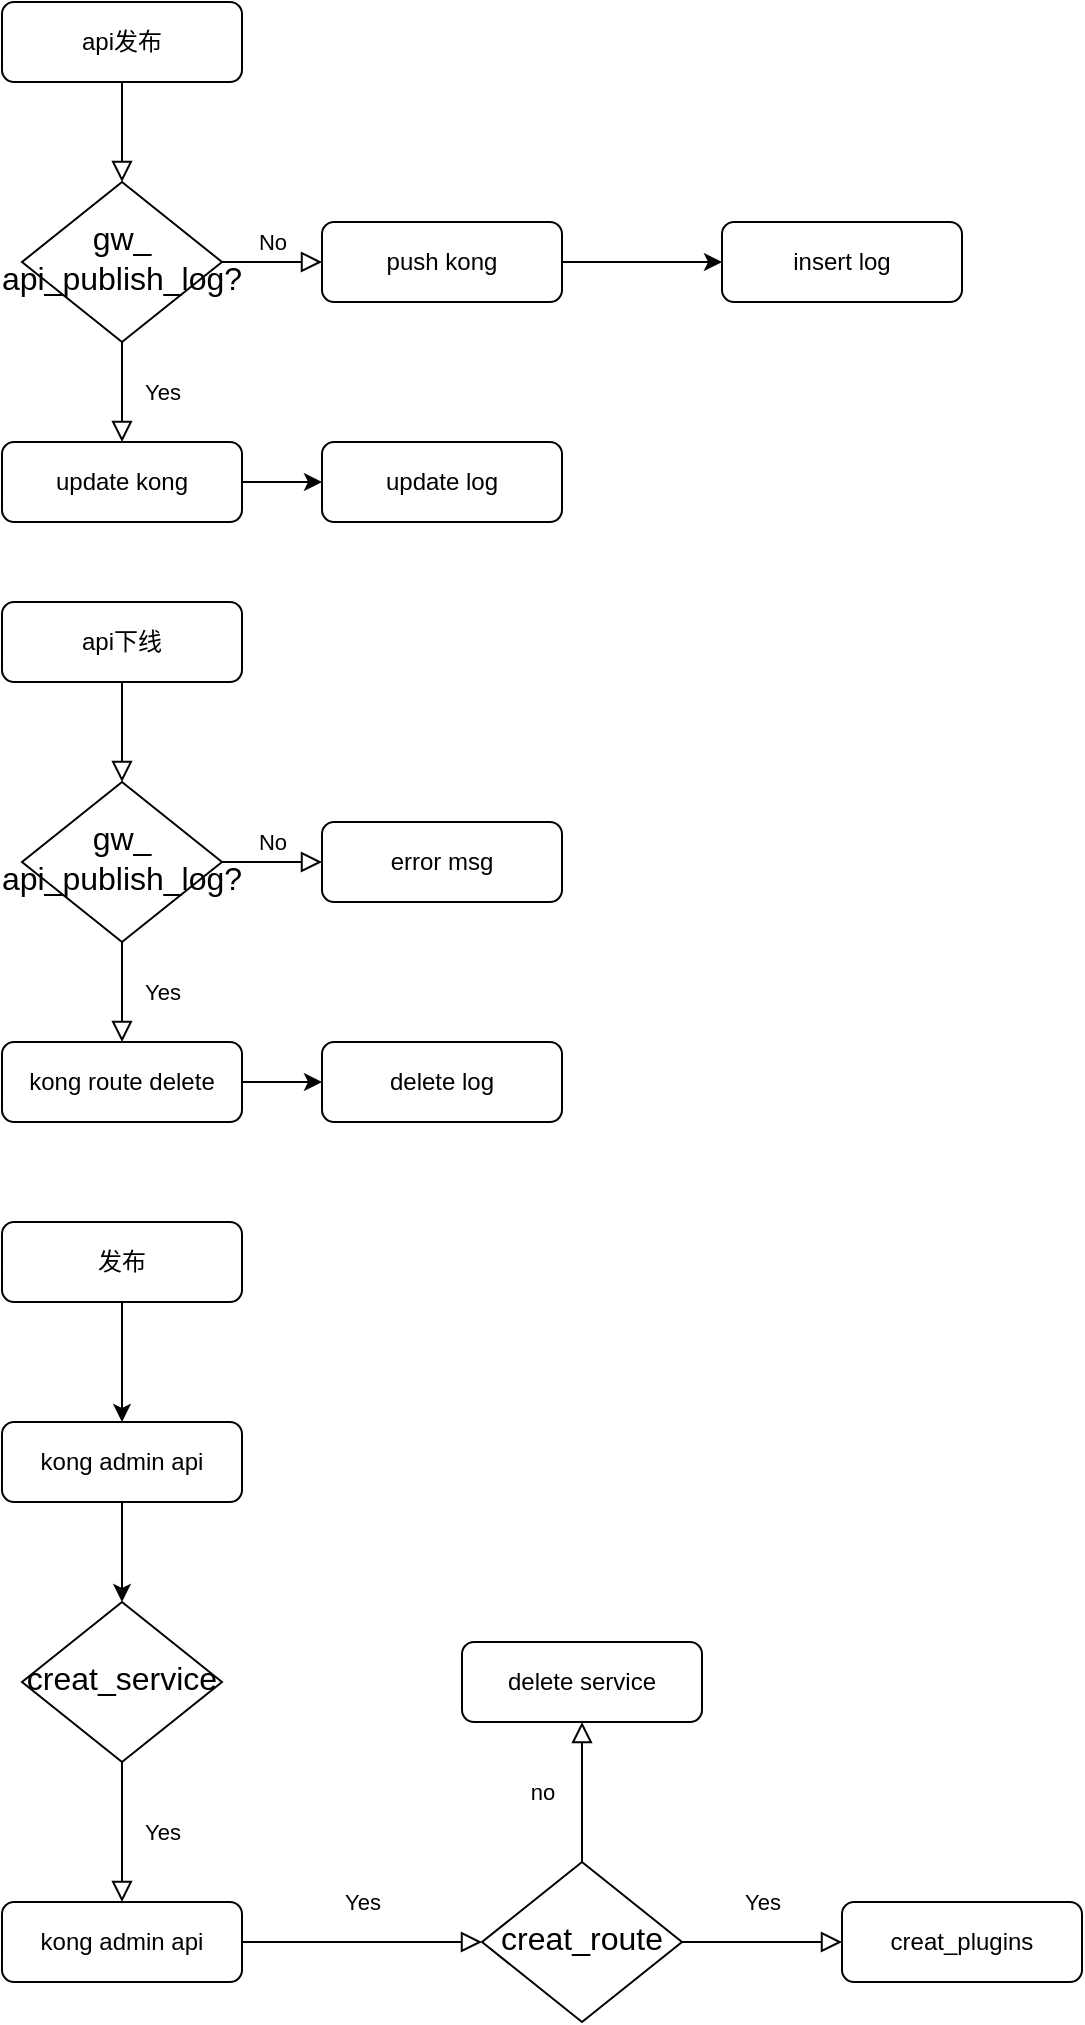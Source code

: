 <mxfile version="12.4.9" type="github">
  <diagram id="C5RBs43oDa-KdzZeNtuy" name="Page-1">
    <mxGraphModel dx="3528" dy="2284" grid="1" gridSize="10" guides="1" tooltips="1" connect="1" arrows="1" fold="1" page="1" pageScale="1" pageWidth="827" pageHeight="1169" math="0" shadow="0">
      <root>
        <mxCell id="WIyWlLk6GJQsqaUBKTNV-0"/>
        <mxCell id="WIyWlLk6GJQsqaUBKTNV-1" parent="WIyWlLk6GJQsqaUBKTNV-0"/>
        <mxCell id="WIyWlLk6GJQsqaUBKTNV-2" value="" style="rounded=0;html=1;jettySize=auto;orthogonalLoop=1;fontSize=11;endArrow=block;endFill=0;endSize=8;strokeWidth=1;shadow=0;labelBackgroundColor=none;edgeStyle=orthogonalEdgeStyle;" parent="WIyWlLk6GJQsqaUBKTNV-1" source="WIyWlLk6GJQsqaUBKTNV-3" target="WIyWlLk6GJQsqaUBKTNV-6" edge="1">
          <mxGeometry relative="1" as="geometry"/>
        </mxCell>
        <mxCell id="WIyWlLk6GJQsqaUBKTNV-3" value="api发布" style="rounded=1;whiteSpace=wrap;html=1;fontSize=12;glass=0;strokeWidth=1;shadow=0;" parent="WIyWlLk6GJQsqaUBKTNV-1" vertex="1">
          <mxGeometry x="160" y="80" width="120" height="40" as="geometry"/>
        </mxCell>
        <mxCell id="WIyWlLk6GJQsqaUBKTNV-4" value="Yes" style="rounded=0;html=1;jettySize=auto;orthogonalLoop=1;fontSize=11;endArrow=block;endFill=0;endSize=8;strokeWidth=1;shadow=0;labelBackgroundColor=none;edgeStyle=orthogonalEdgeStyle;entryX=0.5;entryY=0;entryDx=0;entryDy=0;" parent="WIyWlLk6GJQsqaUBKTNV-1" source="WIyWlLk6GJQsqaUBKTNV-6" target="WIyWlLk6GJQsqaUBKTNV-11" edge="1">
          <mxGeometry y="20" relative="1" as="geometry">
            <mxPoint as="offset"/>
            <mxPoint x="220" y="290" as="targetPoint"/>
          </mxGeometry>
        </mxCell>
        <mxCell id="WIyWlLk6GJQsqaUBKTNV-5" value="No" style="edgeStyle=orthogonalEdgeStyle;rounded=0;html=1;jettySize=auto;orthogonalLoop=1;fontSize=11;endArrow=block;endFill=0;endSize=8;strokeWidth=1;shadow=0;labelBackgroundColor=none;" parent="WIyWlLk6GJQsqaUBKTNV-1" source="WIyWlLk6GJQsqaUBKTNV-6" target="WIyWlLk6GJQsqaUBKTNV-7" edge="1">
          <mxGeometry y="10" relative="1" as="geometry">
            <mxPoint as="offset"/>
          </mxGeometry>
        </mxCell>
        <mxCell id="WIyWlLk6GJQsqaUBKTNV-6" value="&lt;p class=&quot;MsoNormal&quot;&gt;&lt;span style=&quot;font-size: 12pt&quot;&gt;gw_ api_publish_log?&lt;/span&gt;&lt;/p&gt;" style="rhombus;whiteSpace=wrap;html=1;shadow=0;fontFamily=Helvetica;fontSize=12;align=center;strokeWidth=1;spacing=6;spacingTop=-4;" parent="WIyWlLk6GJQsqaUBKTNV-1" vertex="1">
          <mxGeometry x="170" y="170" width="100" height="80" as="geometry"/>
        </mxCell>
        <mxCell id="-ERdDgPUQ3YaAbkYgIFg-1" value="" style="edgeStyle=orthogonalEdgeStyle;rounded=0;orthogonalLoop=1;jettySize=auto;html=1;" parent="WIyWlLk6GJQsqaUBKTNV-1" source="WIyWlLk6GJQsqaUBKTNV-7" target="-ERdDgPUQ3YaAbkYgIFg-0" edge="1">
          <mxGeometry relative="1" as="geometry"/>
        </mxCell>
        <mxCell id="WIyWlLk6GJQsqaUBKTNV-7" value="push kong" style="rounded=1;whiteSpace=wrap;html=1;fontSize=12;glass=0;strokeWidth=1;shadow=0;" parent="WIyWlLk6GJQsqaUBKTNV-1" vertex="1">
          <mxGeometry x="320" y="190" width="120" height="40" as="geometry"/>
        </mxCell>
        <mxCell id="-ERdDgPUQ3YaAbkYgIFg-0" value="insert log" style="rounded=1;whiteSpace=wrap;html=1;fontSize=12;glass=0;strokeWidth=1;shadow=0;" parent="WIyWlLk6GJQsqaUBKTNV-1" vertex="1">
          <mxGeometry x="520" y="190" width="120" height="40" as="geometry"/>
        </mxCell>
        <mxCell id="-ERdDgPUQ3YaAbkYgIFg-3" value="" style="edgeStyle=orthogonalEdgeStyle;rounded=0;orthogonalLoop=1;jettySize=auto;html=1;" parent="WIyWlLk6GJQsqaUBKTNV-1" source="WIyWlLk6GJQsqaUBKTNV-11" target="-ERdDgPUQ3YaAbkYgIFg-2" edge="1">
          <mxGeometry relative="1" as="geometry"/>
        </mxCell>
        <mxCell id="WIyWlLk6GJQsqaUBKTNV-11" value="update kong" style="rounded=1;whiteSpace=wrap;html=1;fontSize=12;glass=0;strokeWidth=1;shadow=0;" parent="WIyWlLk6GJQsqaUBKTNV-1" vertex="1">
          <mxGeometry x="160" y="300" width="120" height="40" as="geometry"/>
        </mxCell>
        <mxCell id="-ERdDgPUQ3YaAbkYgIFg-2" value="update log" style="rounded=1;whiteSpace=wrap;html=1;fontSize=12;glass=0;strokeWidth=1;shadow=0;" parent="WIyWlLk6GJQsqaUBKTNV-1" vertex="1">
          <mxGeometry x="320" y="300" width="120" height="40" as="geometry"/>
        </mxCell>
        <mxCell id="-ERdDgPUQ3YaAbkYgIFg-4" value="" style="rounded=0;html=1;jettySize=auto;orthogonalLoop=1;fontSize=11;endArrow=block;endFill=0;endSize=8;strokeWidth=1;shadow=0;labelBackgroundColor=none;edgeStyle=orthogonalEdgeStyle;" parent="WIyWlLk6GJQsqaUBKTNV-1" source="-ERdDgPUQ3YaAbkYgIFg-5" target="-ERdDgPUQ3YaAbkYgIFg-8" edge="1">
          <mxGeometry relative="1" as="geometry"/>
        </mxCell>
        <mxCell id="-ERdDgPUQ3YaAbkYgIFg-5" value="api下线" style="rounded=1;whiteSpace=wrap;html=1;fontSize=12;glass=0;strokeWidth=1;shadow=0;" parent="WIyWlLk6GJQsqaUBKTNV-1" vertex="1">
          <mxGeometry x="160" y="380" width="120" height="40" as="geometry"/>
        </mxCell>
        <mxCell id="-ERdDgPUQ3YaAbkYgIFg-6" value="Yes" style="rounded=0;html=1;jettySize=auto;orthogonalLoop=1;fontSize=11;endArrow=block;endFill=0;endSize=8;strokeWidth=1;shadow=0;labelBackgroundColor=none;edgeStyle=orthogonalEdgeStyle;entryX=0.5;entryY=0;entryDx=0;entryDy=0;" parent="WIyWlLk6GJQsqaUBKTNV-1" source="-ERdDgPUQ3YaAbkYgIFg-8" target="-ERdDgPUQ3YaAbkYgIFg-13" edge="1">
          <mxGeometry y="20" relative="1" as="geometry">
            <mxPoint as="offset"/>
            <mxPoint x="220" y="590" as="targetPoint"/>
          </mxGeometry>
        </mxCell>
        <mxCell id="-ERdDgPUQ3YaAbkYgIFg-7" value="No" style="edgeStyle=orthogonalEdgeStyle;rounded=0;html=1;jettySize=auto;orthogonalLoop=1;fontSize=11;endArrow=block;endFill=0;endSize=8;strokeWidth=1;shadow=0;labelBackgroundColor=none;" parent="WIyWlLk6GJQsqaUBKTNV-1" source="-ERdDgPUQ3YaAbkYgIFg-8" target="-ERdDgPUQ3YaAbkYgIFg-10" edge="1">
          <mxGeometry y="10" relative="1" as="geometry">
            <mxPoint as="offset"/>
          </mxGeometry>
        </mxCell>
        <mxCell id="-ERdDgPUQ3YaAbkYgIFg-8" value="&lt;p class=&quot;MsoNormal&quot;&gt;&lt;span style=&quot;font-size: 12pt&quot;&gt;gw_ api_publish_log?&lt;/span&gt;&lt;/p&gt;" style="rhombus;whiteSpace=wrap;html=1;shadow=0;fontFamily=Helvetica;fontSize=12;align=center;strokeWidth=1;spacing=6;spacingTop=-4;" parent="WIyWlLk6GJQsqaUBKTNV-1" vertex="1">
          <mxGeometry x="170" y="470" width="100" height="80" as="geometry"/>
        </mxCell>
        <mxCell id="-ERdDgPUQ3YaAbkYgIFg-10" value="error msg" style="rounded=1;whiteSpace=wrap;html=1;fontSize=12;glass=0;strokeWidth=1;shadow=0;" parent="WIyWlLk6GJQsqaUBKTNV-1" vertex="1">
          <mxGeometry x="320" y="490" width="120" height="40" as="geometry"/>
        </mxCell>
        <mxCell id="-ERdDgPUQ3YaAbkYgIFg-12" value="" style="edgeStyle=orthogonalEdgeStyle;rounded=0;orthogonalLoop=1;jettySize=auto;html=1;" parent="WIyWlLk6GJQsqaUBKTNV-1" source="-ERdDgPUQ3YaAbkYgIFg-13" target="-ERdDgPUQ3YaAbkYgIFg-14" edge="1">
          <mxGeometry relative="1" as="geometry"/>
        </mxCell>
        <mxCell id="-ERdDgPUQ3YaAbkYgIFg-13" value="kong route delete" style="rounded=1;whiteSpace=wrap;html=1;fontSize=12;glass=0;strokeWidth=1;shadow=0;" parent="WIyWlLk6GJQsqaUBKTNV-1" vertex="1">
          <mxGeometry x="160" y="600" width="120" height="40" as="geometry"/>
        </mxCell>
        <mxCell id="-ERdDgPUQ3YaAbkYgIFg-14" value="delete log" style="rounded=1;whiteSpace=wrap;html=1;fontSize=12;glass=0;strokeWidth=1;shadow=0;" parent="WIyWlLk6GJQsqaUBKTNV-1" vertex="1">
          <mxGeometry x="320" y="600" width="120" height="40" as="geometry"/>
        </mxCell>
        <mxCell id="ORdFbgYZY-085VFxXuMk-5" value="" style="edgeStyle=orthogonalEdgeStyle;rounded=0;orthogonalLoop=1;jettySize=auto;html=1;" edge="1" parent="WIyWlLk6GJQsqaUBKTNV-1" source="ORdFbgYZY-085VFxXuMk-0" target="ORdFbgYZY-085VFxXuMk-3">
          <mxGeometry relative="1" as="geometry"/>
        </mxCell>
        <mxCell id="ORdFbgYZY-085VFxXuMk-0" value="发布" style="rounded=1;whiteSpace=wrap;html=1;fontSize=12;glass=0;strokeWidth=1;shadow=0;" vertex="1" parent="WIyWlLk6GJQsqaUBKTNV-1">
          <mxGeometry x="160" y="690" width="120" height="40" as="geometry"/>
        </mxCell>
        <mxCell id="ORdFbgYZY-085VFxXuMk-1" value="&lt;p class=&quot;MsoNormal&quot;&gt;&lt;span style=&quot;font-size: 16px&quot;&gt;creat_service&lt;/span&gt;&lt;/p&gt;" style="rhombus;whiteSpace=wrap;html=1;shadow=0;fontFamily=Helvetica;fontSize=12;align=center;strokeWidth=1;spacing=6;spacingTop=-4;" vertex="1" parent="WIyWlLk6GJQsqaUBKTNV-1">
          <mxGeometry x="170" y="880" width="100" height="80" as="geometry"/>
        </mxCell>
        <mxCell id="ORdFbgYZY-085VFxXuMk-6" value="" style="edgeStyle=orthogonalEdgeStyle;rounded=0;orthogonalLoop=1;jettySize=auto;html=1;" edge="1" parent="WIyWlLk6GJQsqaUBKTNV-1" source="ORdFbgYZY-085VFxXuMk-3" target="ORdFbgYZY-085VFxXuMk-1">
          <mxGeometry relative="1" as="geometry"/>
        </mxCell>
        <mxCell id="ORdFbgYZY-085VFxXuMk-3" value="kong admin api" style="rounded=1;whiteSpace=wrap;html=1;fontSize=12;glass=0;strokeWidth=1;shadow=0;" vertex="1" parent="WIyWlLk6GJQsqaUBKTNV-1">
          <mxGeometry x="160" y="790" width="120" height="40" as="geometry"/>
        </mxCell>
        <mxCell id="ORdFbgYZY-085VFxXuMk-9" value="kong admin api&lt;br&gt;" style="rounded=1;whiteSpace=wrap;html=1;fontSize=12;glass=0;strokeWidth=1;shadow=0;" vertex="1" parent="WIyWlLk6GJQsqaUBKTNV-1">
          <mxGeometry x="160" y="1030" width="120" height="40" as="geometry"/>
        </mxCell>
        <mxCell id="ORdFbgYZY-085VFxXuMk-14" value="Yes" style="rounded=0;html=1;jettySize=auto;orthogonalLoop=1;fontSize=11;endArrow=block;endFill=0;endSize=8;strokeWidth=1;shadow=0;labelBackgroundColor=none;edgeStyle=orthogonalEdgeStyle;entryX=0.5;entryY=0;entryDx=0;entryDy=0;exitX=0.5;exitY=1;exitDx=0;exitDy=0;" edge="1" parent="WIyWlLk6GJQsqaUBKTNV-1" source="ORdFbgYZY-085VFxXuMk-1" target="ORdFbgYZY-085VFxXuMk-9">
          <mxGeometry y="20" relative="1" as="geometry">
            <mxPoint as="offset"/>
            <mxPoint x="230" y="610" as="targetPoint"/>
            <mxPoint x="230" y="560" as="sourcePoint"/>
          </mxGeometry>
        </mxCell>
        <mxCell id="ORdFbgYZY-085VFxXuMk-17" value="&lt;p class=&quot;MsoNormal&quot;&gt;&lt;span style=&quot;font-size: 16px&quot;&gt;creat_route&lt;/span&gt;&lt;/p&gt;" style="rhombus;whiteSpace=wrap;html=1;shadow=0;fontFamily=Helvetica;fontSize=12;align=center;strokeWidth=1;spacing=6;spacingTop=-4;" vertex="1" parent="WIyWlLk6GJQsqaUBKTNV-1">
          <mxGeometry x="400" y="1010" width="100" height="80" as="geometry"/>
        </mxCell>
        <mxCell id="ORdFbgYZY-085VFxXuMk-19" value="Yes" style="rounded=0;html=1;jettySize=auto;orthogonalLoop=1;fontSize=11;endArrow=block;endFill=0;endSize=8;strokeWidth=1;shadow=0;labelBackgroundColor=none;edgeStyle=orthogonalEdgeStyle;entryX=0;entryY=0.5;entryDx=0;entryDy=0;exitX=1;exitY=0.5;exitDx=0;exitDy=0;" edge="1" parent="WIyWlLk6GJQsqaUBKTNV-1" source="ORdFbgYZY-085VFxXuMk-9" target="ORdFbgYZY-085VFxXuMk-17">
          <mxGeometry y="20" relative="1" as="geometry">
            <mxPoint as="offset"/>
            <mxPoint x="230" y="1040" as="targetPoint"/>
            <mxPoint x="230" y="970" as="sourcePoint"/>
          </mxGeometry>
        </mxCell>
        <mxCell id="ORdFbgYZY-085VFxXuMk-22" value="no" style="rounded=0;html=1;jettySize=auto;orthogonalLoop=1;fontSize=11;endArrow=block;endFill=0;endSize=8;strokeWidth=1;shadow=0;labelBackgroundColor=none;edgeStyle=orthogonalEdgeStyle;exitX=0.5;exitY=0;exitDx=0;exitDy=0;entryX=0.5;entryY=1;entryDx=0;entryDy=0;" edge="1" parent="WIyWlLk6GJQsqaUBKTNV-1" source="ORdFbgYZY-085VFxXuMk-17" target="ORdFbgYZY-085VFxXuMk-23">
          <mxGeometry y="20" relative="1" as="geometry">
            <mxPoint as="offset"/>
            <mxPoint x="450" y="940" as="targetPoint"/>
            <mxPoint x="410" y="960" as="sourcePoint"/>
          </mxGeometry>
        </mxCell>
        <mxCell id="ORdFbgYZY-085VFxXuMk-23" value="delete service" style="rounded=1;whiteSpace=wrap;html=1;fontSize=12;glass=0;strokeWidth=1;shadow=0;" vertex="1" parent="WIyWlLk6GJQsqaUBKTNV-1">
          <mxGeometry x="390" y="900" width="120" height="40" as="geometry"/>
        </mxCell>
        <mxCell id="ORdFbgYZY-085VFxXuMk-27" value="creat_plugins" style="rounded=1;whiteSpace=wrap;html=1;fontSize=12;glass=0;strokeWidth=1;shadow=0;" vertex="1" parent="WIyWlLk6GJQsqaUBKTNV-1">
          <mxGeometry x="580" y="1030" width="120" height="40" as="geometry"/>
        </mxCell>
        <mxCell id="ORdFbgYZY-085VFxXuMk-29" value="Yes" style="rounded=0;html=1;jettySize=auto;orthogonalLoop=1;fontSize=11;endArrow=block;endFill=0;endSize=8;strokeWidth=1;shadow=0;labelBackgroundColor=none;edgeStyle=orthogonalEdgeStyle;entryX=0;entryY=0.5;entryDx=0;entryDy=0;exitX=1;exitY=0.5;exitDx=0;exitDy=0;" edge="1" parent="WIyWlLk6GJQsqaUBKTNV-1" source="ORdFbgYZY-085VFxXuMk-17" target="ORdFbgYZY-085VFxXuMk-27">
          <mxGeometry y="20" relative="1" as="geometry">
            <mxPoint as="offset"/>
            <mxPoint x="410" y="1060" as="targetPoint"/>
            <mxPoint x="290" y="1060" as="sourcePoint"/>
          </mxGeometry>
        </mxCell>
      </root>
    </mxGraphModel>
  </diagram>
</mxfile>
